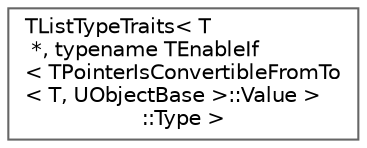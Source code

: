 digraph "Graphical Class Hierarchy"
{
 // INTERACTIVE_SVG=YES
 // LATEX_PDF_SIZE
  bgcolor="transparent";
  edge [fontname=Helvetica,fontsize=10,labelfontname=Helvetica,labelfontsize=10];
  node [fontname=Helvetica,fontsize=10,shape=box,height=0.2,width=0.4];
  rankdir="LR";
  Node0 [id="Node000000",label="TListTypeTraits\< T\l *, typename TEnableIf\l\< TPointerIsConvertibleFromTo\l\< T, UObjectBase \>::Value \>\l::Type \>",height=0.2,width=0.4,color="grey40", fillcolor="white", style="filled",URL="$da/dfc/structTListTypeTraits_3_01T_01_5_00_01typename_01TEnableIf_3_01TPointerIsConvertibleFromTo_3_01T1a96142035042776d94a13e03e73e970.html",tooltip="Lists of pointer types only work if the pointers are deriving from UObject*."];
}
